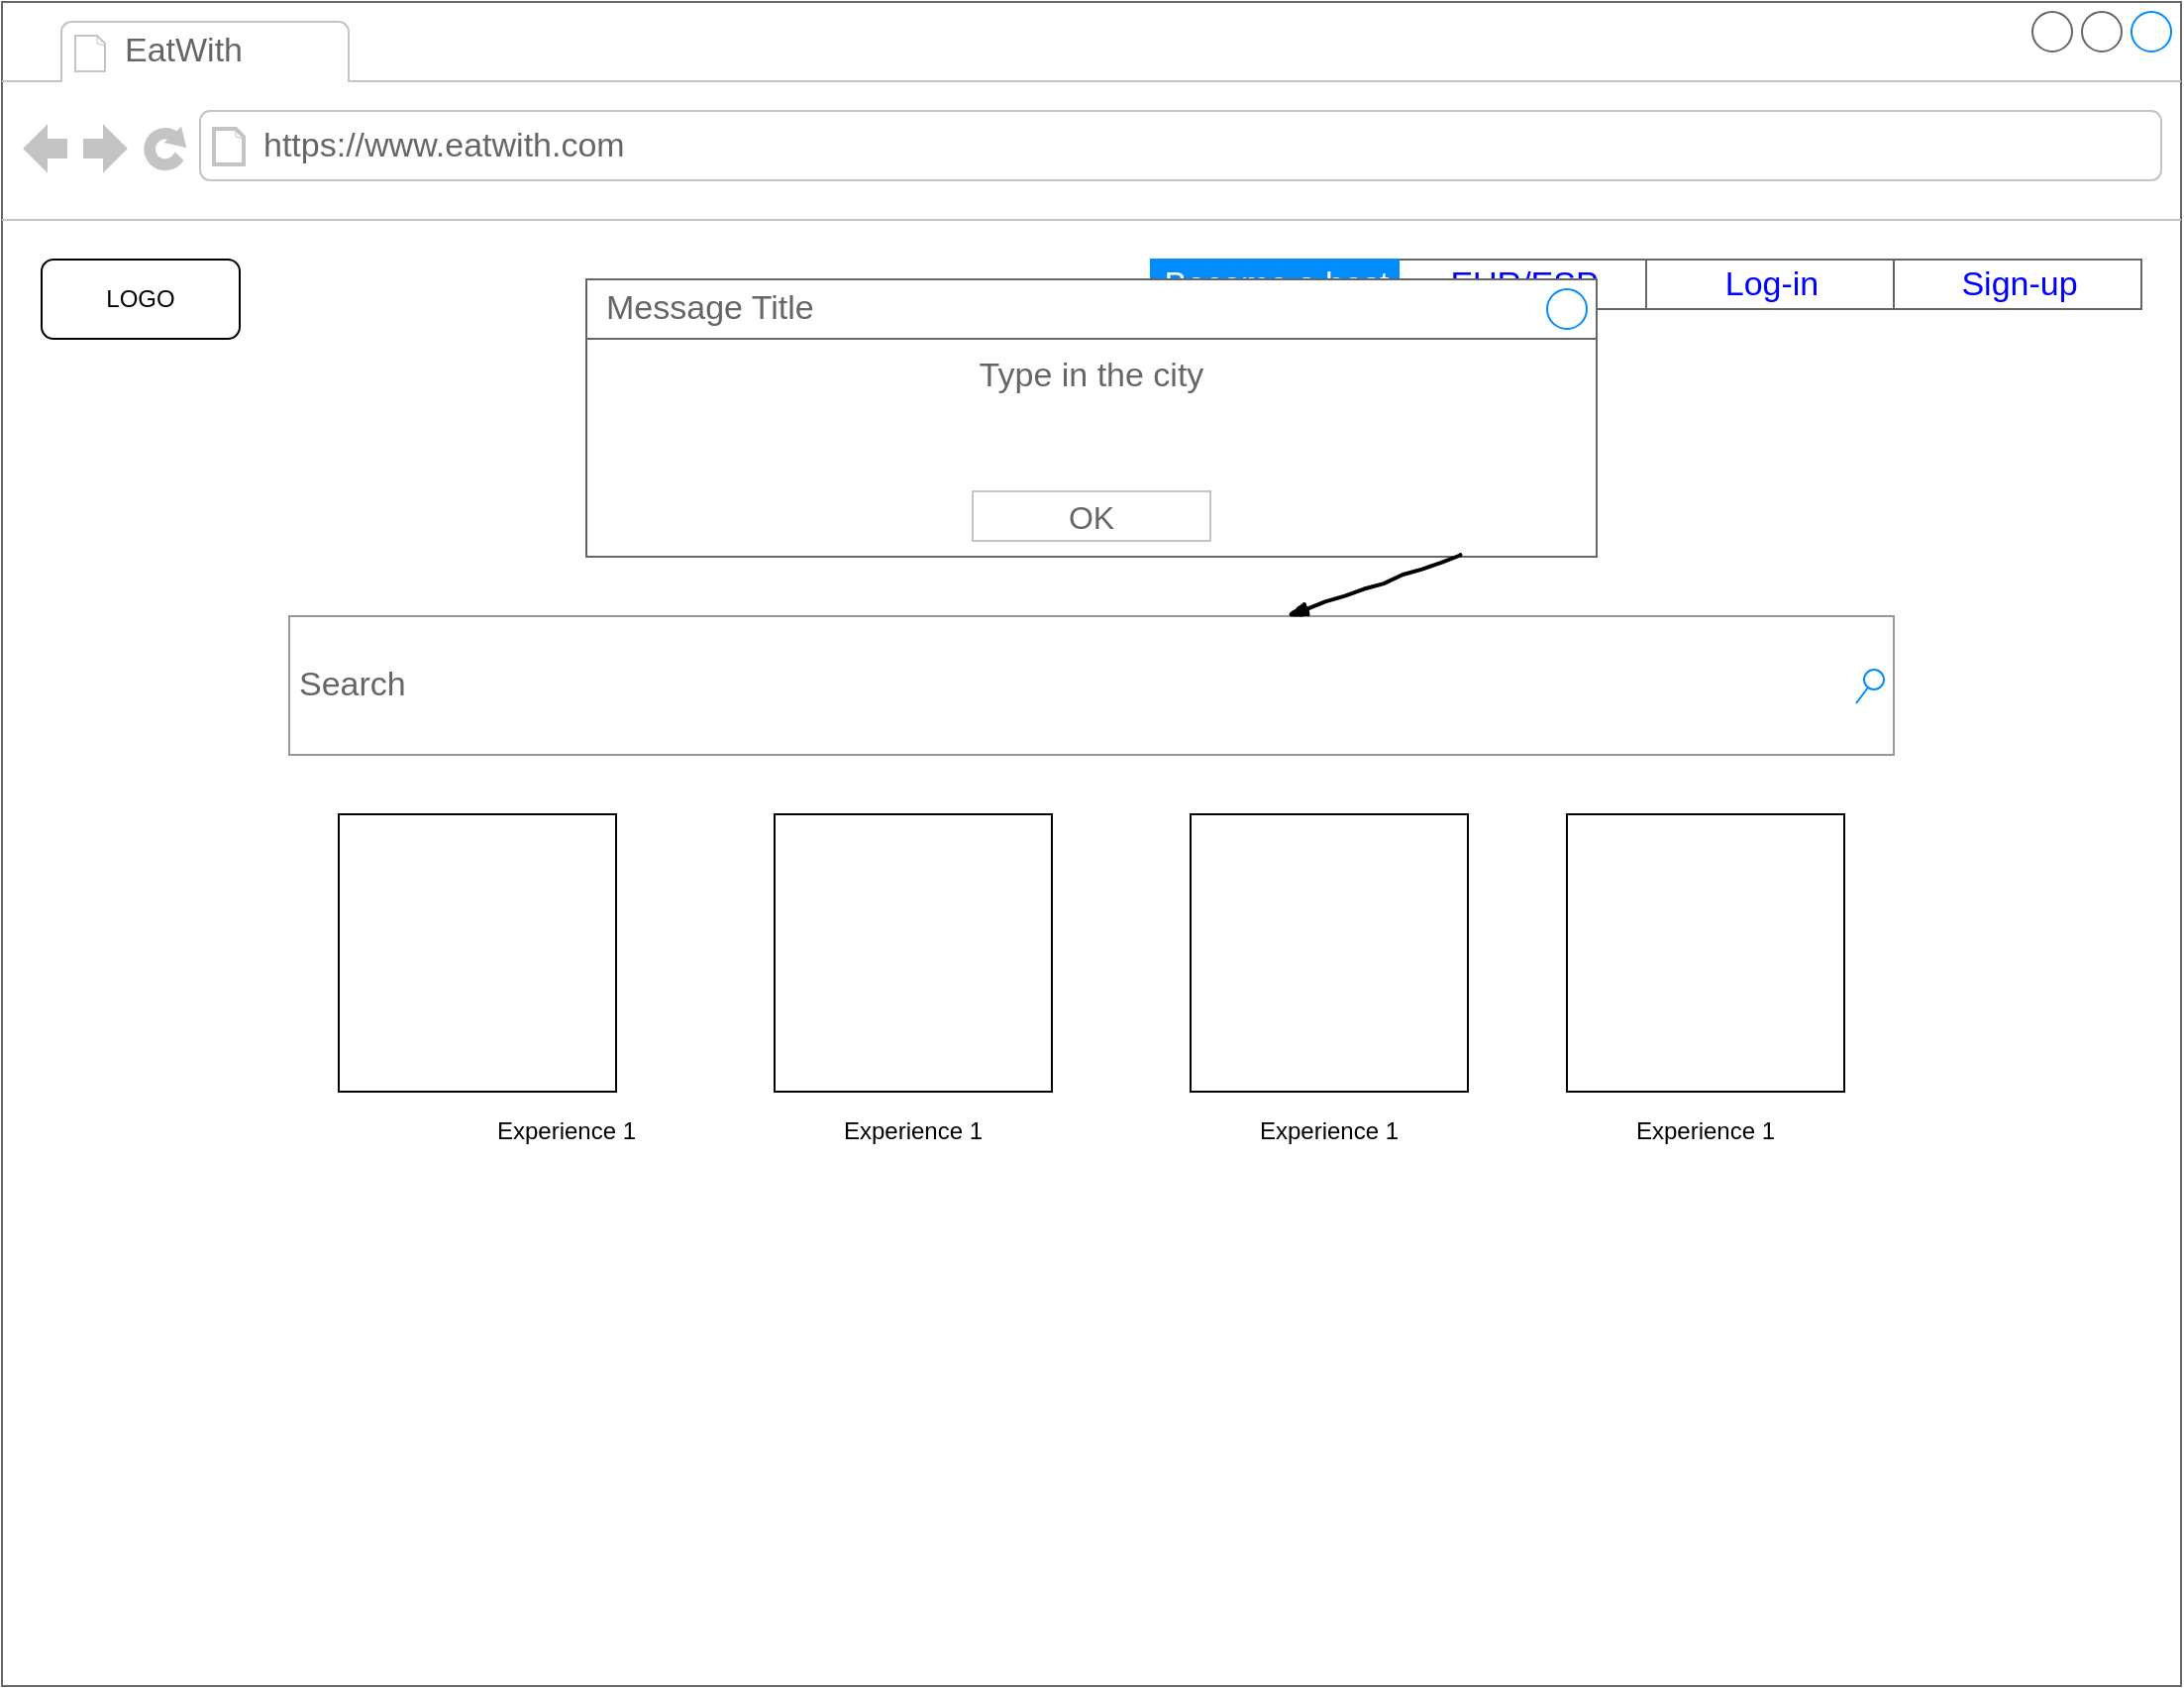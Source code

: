 <mxfile version="12.9.1" type="device"><diagram name="Page-1" id="03018318-947c-dd8e-b7a3-06fadd420f32"><mxGraphModel dx="1422" dy="713" grid="1" gridSize="10" guides="1" tooltips="1" connect="1" arrows="1" fold="1" page="1" pageScale="1" pageWidth="1100" pageHeight="850" background="#ffffff" math="0" shadow="0"><root><mxCell id="0"/><mxCell id="1" parent="0"/><mxCell id="677b7b8949515195-5" value="ES/EUR" style="text;html=1;points=[];align=left;verticalAlign=top;spacingTop=-4;fontSize=14;fontFamily=Verdana" parent="1" vertex="1"><mxGeometry x="860" y="40" width="60" height="20" as="geometry"/></mxCell><mxCell id="677b7b8949515195-6" value="Login" style="text;html=1;points=[];align=left;verticalAlign=top;spacingTop=-4;fontSize=14;fontFamily=Verdana" parent="1" vertex="1"><mxGeometry x="930" y="40" width="60" height="20" as="geometry"/></mxCell><mxCell id="677b7b8949515195-7" value="Signup" style="text;html=1;points=[];align=left;verticalAlign=top;spacingTop=-4;fontSize=14;fontFamily=Verdana" parent="1" vertex="1"><mxGeometry x="1000" y="40" width="60" height="20" as="geometry"/></mxCell><mxCell id="IE1XELtSxzFiAmcnpGDn-3" value="" style="strokeWidth=1;shadow=0;dashed=0;align=center;html=1;shape=mxgraph.mockup.containers.browserWindow;rSize=0;strokeColor=#666666;strokeColor2=#008cff;strokeColor3=#c4c4c4;mainText=,;recursiveResize=0;" parent="1" vertex="1"><mxGeometry width="1100" height="850" as="geometry"/></mxCell><mxCell id="IE1XELtSxzFiAmcnpGDn-4" value="EatWith" style="strokeWidth=1;shadow=0;dashed=0;align=center;html=1;shape=mxgraph.mockup.containers.anchor;fontSize=17;fontColor=#666666;align=left;" parent="IE1XELtSxzFiAmcnpGDn-3" vertex="1"><mxGeometry x="60" y="12" width="110" height="26" as="geometry"/></mxCell><mxCell id="IE1XELtSxzFiAmcnpGDn-5" value="https://www.eatwith.com" style="strokeWidth=1;shadow=0;dashed=0;align=center;html=1;shape=mxgraph.mockup.containers.anchor;rSize=0;fontSize=17;fontColor=#666666;align=left;" parent="IE1XELtSxzFiAmcnpGDn-3" vertex="1"><mxGeometry x="130" y="60" width="250" height="26" as="geometry"/></mxCell><mxCell id="IE1XELtSxzFiAmcnpGDn-6" value="LOGO" style="rounded=1;whiteSpace=wrap;html=1;" parent="IE1XELtSxzFiAmcnpGDn-3" vertex="1"><mxGeometry x="20" y="130" width="100" height="40" as="geometry"/></mxCell><mxCell id="IE1XELtSxzFiAmcnpGDn-7" value="" style="strokeWidth=1;shadow=0;dashed=0;align=center;html=1;shape=mxgraph.mockup.text.rrect;rSize=0;strokeColor=#666666;" parent="IE1XELtSxzFiAmcnpGDn-3" vertex="1"><mxGeometry x="580" y="130" width="500" height="25" as="geometry"/></mxCell><mxCell id="IE1XELtSxzFiAmcnpGDn-8" value="EUR/ESP" style="strokeColor=inherit;fillColor=inherit;gradientColor=inherit;strokeWidth=1;shadow=0;dashed=0;align=center;html=1;shape=mxgraph.mockup.text.rrect;rSize=0;fontSize=17;fontColor=#0000ff;" parent="IE1XELtSxzFiAmcnpGDn-7" vertex="1"><mxGeometry x="125" width="125" height="25" as="geometry"/></mxCell><mxCell id="IE1XELtSxzFiAmcnpGDn-9" value="Log-in" style="strokeColor=inherit;fillColor=inherit;gradientColor=inherit;strokeWidth=1;shadow=0;dashed=0;align=center;html=1;shape=mxgraph.mockup.text.rrect;rSize=0;fontSize=17;fontColor=#0000ff;" parent="IE1XELtSxzFiAmcnpGDn-7" vertex="1"><mxGeometry x="250" width="125" height="25" as="geometry"/></mxCell><mxCell id="IE1XELtSxzFiAmcnpGDn-10" value="Sign-up" style="strokeColor=inherit;fillColor=inherit;gradientColor=inherit;strokeWidth=1;shadow=0;dashed=0;align=center;html=1;shape=mxgraph.mockup.text.rrect;rSize=0;fontSize=17;fontColor=#0000ff;" parent="IE1XELtSxzFiAmcnpGDn-7" vertex="1"><mxGeometry x="375" width="125" height="25" as="geometry"/></mxCell><mxCell id="IE1XELtSxzFiAmcnpGDn-11" value="Become a host" style="strokeWidth=1;shadow=0;dashed=0;align=center;html=1;shape=mxgraph.mockup.text.rrect;rSize=0;fontSize=17;fontColor=#ffffff;fillColor=#008cff;strokeColor=#008cff;" parent="IE1XELtSxzFiAmcnpGDn-7" vertex="1"><mxGeometry width="125" height="25" as="geometry"/></mxCell><mxCell id="IE1XELtSxzFiAmcnpGDn-16" value="Search" style="strokeWidth=1;shadow=0;dashed=0;align=center;html=1;shape=mxgraph.mockup.forms.searchBox;strokeColor=#999999;mainText=;strokeColor2=#008cff;fontColor=#666666;fontSize=17;align=left;spacingLeft=3;" parent="IE1XELtSxzFiAmcnpGDn-3" vertex="1"><mxGeometry x="145" y="310" width="810" height="70" as="geometry"/></mxCell><mxCell id="IE1XELtSxzFiAmcnpGDn-32" value="" style="whiteSpace=wrap;html=1;aspect=fixed;" parent="IE1XELtSxzFiAmcnpGDn-3" vertex="1"><mxGeometry x="170" y="410" width="140" height="140" as="geometry"/></mxCell><mxCell id="IE1XELtSxzFiAmcnpGDn-33" value="Experience 1" style="text;html=1;strokeColor=none;fillColor=none;align=center;verticalAlign=middle;whiteSpace=wrap;rounded=0;" parent="IE1XELtSxzFiAmcnpGDn-3" vertex="1"><mxGeometry x="230" y="560" width="110" height="20" as="geometry"/></mxCell><mxCell id="IE1XELtSxzFiAmcnpGDn-35" value="" style="whiteSpace=wrap;html=1;aspect=fixed;" parent="IE1XELtSxzFiAmcnpGDn-3" vertex="1"><mxGeometry x="390" y="410" width="140" height="140" as="geometry"/></mxCell><mxCell id="IE1XELtSxzFiAmcnpGDn-36" value="Experience 1" style="text;html=1;strokeColor=none;fillColor=none;align=center;verticalAlign=middle;whiteSpace=wrap;rounded=0;" parent="IE1XELtSxzFiAmcnpGDn-3" vertex="1"><mxGeometry x="405" y="560" width="110" height="20" as="geometry"/></mxCell><mxCell id="IE1XELtSxzFiAmcnpGDn-37" value="" style="whiteSpace=wrap;html=1;aspect=fixed;" parent="IE1XELtSxzFiAmcnpGDn-3" vertex="1"><mxGeometry x="600" y="410" width="140" height="140" as="geometry"/></mxCell><mxCell id="IE1XELtSxzFiAmcnpGDn-38" value="Experience 1" style="text;html=1;strokeColor=none;fillColor=none;align=center;verticalAlign=middle;whiteSpace=wrap;rounded=0;" parent="IE1XELtSxzFiAmcnpGDn-3" vertex="1"><mxGeometry x="615" y="560" width="110" height="20" as="geometry"/></mxCell><mxCell id="IE1XELtSxzFiAmcnpGDn-39" value="" style="whiteSpace=wrap;html=1;aspect=fixed;" parent="IE1XELtSxzFiAmcnpGDn-3" vertex="1"><mxGeometry x="790" y="410" width="140" height="140" as="geometry"/></mxCell><mxCell id="IE1XELtSxzFiAmcnpGDn-40" value="Experience 1" style="text;html=1;strokeColor=none;fillColor=none;align=center;verticalAlign=middle;whiteSpace=wrap;rounded=0;" parent="IE1XELtSxzFiAmcnpGDn-3" vertex="1"><mxGeometry x="805" y="560" width="110" height="20" as="geometry"/></mxCell><mxCell id="y8FMmwZEBewERrJvOEbg-3" value="Type in the city" style="strokeWidth=1;shadow=0;dashed=0;align=center;html=1;shape=mxgraph.mockup.containers.rrect;rSize=0;strokeColor=#666666;fontColor=#666666;fontSize=17;verticalAlign=top;whiteSpace=wrap;fillColor=#ffffff;spacingTop=32;" vertex="1" parent="IE1XELtSxzFiAmcnpGDn-3"><mxGeometry x="295" y="140" width="510" height="140" as="geometry"/></mxCell><mxCell id="y8FMmwZEBewERrJvOEbg-4" value="Message Title" style="strokeWidth=1;shadow=0;dashed=0;align=center;html=1;shape=mxgraph.mockup.containers.rrect;rSize=0;fontSize=17;fontColor=#666666;strokeColor=#666666;align=left;spacingLeft=8;fillColor=#ffffff;resizeWidth=1;" vertex="1" parent="y8FMmwZEBewERrJvOEbg-3"><mxGeometry width="510" height="30" relative="1" as="geometry"/></mxCell><mxCell id="y8FMmwZEBewERrJvOEbg-5" value="" style="shape=ellipse;strokeColor=#008cff;resizable=0;fillColor=none;html=1;" vertex="1" parent="y8FMmwZEBewERrJvOEbg-4"><mxGeometry x="1" y="0.5" width="20" height="20" relative="1" as="geometry"><mxPoint x="-25" y="-10" as="offset"/></mxGeometry></mxCell><mxCell id="y8FMmwZEBewERrJvOEbg-6" value="OK" style="strokeWidth=1;shadow=0;dashed=0;align=center;html=1;shape=mxgraph.mockup.containers.rrect;rSize=0;fontSize=16;fontColor=#666666;strokeColor=#c4c4c4;resizable=0;whiteSpace=wrap;fillColor=#ffffff;" vertex="1" parent="y8FMmwZEBewERrJvOEbg-3"><mxGeometry x="0.5" y="1" width="120" height="25" relative="1" as="geometry"><mxPoint x="-60" y="-33" as="offset"/></mxGeometry></mxCell><mxCell id="y8FMmwZEBewERrJvOEbg-11" value="" style="rounded=0;comic=1;strokeWidth=2;endArrow=blockThin;html=1;fontFamily=Comic Sans MS;fontStyle=1;exitX=0.865;exitY=0.993;exitDx=0;exitDy=0;exitPerimeter=0;" edge="1" parent="IE1XELtSxzFiAmcnpGDn-3" source="y8FMmwZEBewERrJvOEbg-3" target="IE1XELtSxzFiAmcnpGDn-16"><mxGeometry width="50" height="50" relative="1" as="geometry"><mxPoint x="520" y="370" as="sourcePoint"/><mxPoint x="570" y="320" as="targetPoint"/></mxGeometry></mxCell></root></mxGraphModel></diagram></mxfile>